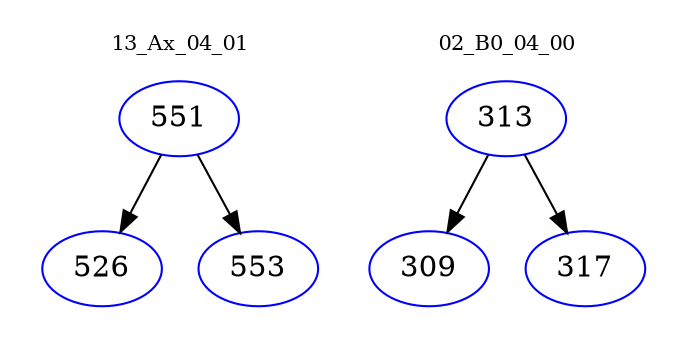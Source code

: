 digraph{
subgraph cluster_0 {
color = white
label = "13_Ax_04_01";
fontsize=10;
T0_551 [label="551", color="blue"]
T0_551 -> T0_526 [color="black"]
T0_526 [label="526", color="blue"]
T0_551 -> T0_553 [color="black"]
T0_553 [label="553", color="blue"]
}
subgraph cluster_1 {
color = white
label = "02_B0_04_00";
fontsize=10;
T1_313 [label="313", color="blue"]
T1_313 -> T1_309 [color="black"]
T1_309 [label="309", color="blue"]
T1_313 -> T1_317 [color="black"]
T1_317 [label="317", color="blue"]
}
}

